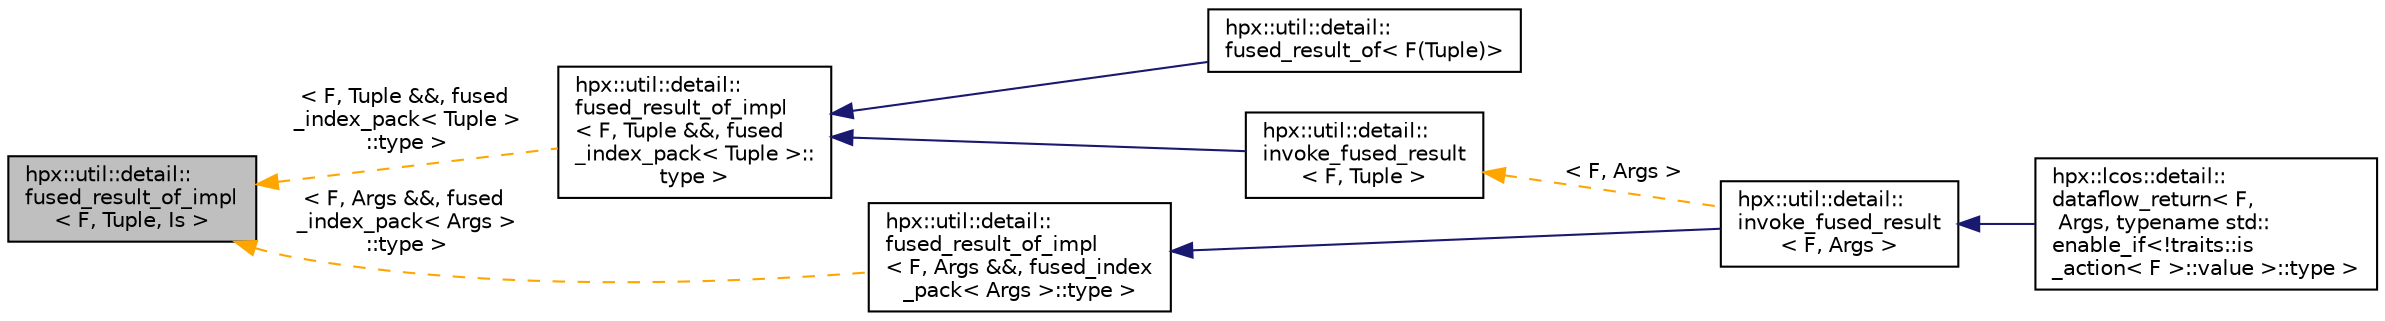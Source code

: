 digraph "hpx::util::detail::fused_result_of_impl&lt; F, Tuple, Is &gt;"
{
  edge [fontname="Helvetica",fontsize="10",labelfontname="Helvetica",labelfontsize="10"];
  node [fontname="Helvetica",fontsize="10",shape=record];
  rankdir="LR";
  Node0 [label="hpx::util::detail::\lfused_result_of_impl\l\< F, Tuple, Is \>",height=0.2,width=0.4,color="black", fillcolor="grey75", style="filled", fontcolor="black"];
  Node0 -> Node1 [dir="back",color="orange",fontsize="10",style="dashed",label=" \< F, Tuple &&, fused\l_index_pack\< Tuple \>\l::type \>" ,fontname="Helvetica"];
  Node1 [label="hpx::util::detail::\lfused_result_of_impl\l\< F, Tuple &&, fused\l_index_pack\< Tuple \>::\ltype \>",height=0.2,width=0.4,color="black", fillcolor="white", style="filled",URL="$d9/d10/structhpx_1_1util_1_1detail_1_1fused__result__of__impl.html"];
  Node1 -> Node2 [dir="back",color="midnightblue",fontsize="10",style="solid",fontname="Helvetica"];
  Node2 [label="hpx::util::detail::\lfused_result_of\< F(Tuple)\>",height=0.2,width=0.4,color="black", fillcolor="white", style="filled",URL="$d2/d84/structhpx_1_1util_1_1detail_1_1fused__result__of_3_01_f_07_tuple_08_4.html"];
  Node1 -> Node3 [dir="back",color="midnightblue",fontsize="10",style="solid",fontname="Helvetica"];
  Node3 [label="hpx::util::detail::\linvoke_fused_result\l\< F, Tuple \>",height=0.2,width=0.4,color="black", fillcolor="white", style="filled",URL="$de/d81/structhpx_1_1util_1_1detail_1_1invoke__fused__result.html"];
  Node3 -> Node4 [dir="back",color="orange",fontsize="10",style="dashed",label=" \< F, Args \>" ,fontname="Helvetica"];
  Node4 [label="hpx::util::detail::\linvoke_fused_result\l\< F, Args \>",height=0.2,width=0.4,color="black", fillcolor="white", style="filled",URL="$de/d81/structhpx_1_1util_1_1detail_1_1invoke__fused__result.html"];
  Node4 -> Node5 [dir="back",color="midnightblue",fontsize="10",style="solid",fontname="Helvetica"];
  Node5 [label="hpx::lcos::detail::\ldataflow_return\< F,\l Args, typename std::\lenable_if\<!traits::is\l_action\< F \>::value \>::type \>",height=0.2,width=0.4,color="black", fillcolor="white", style="filled",URL="$d5/d44/structhpx_1_1lcos_1_1detail_1_1dataflow__return_3_01_f_00_01_args_00_01typename_01std_1_1enable_a28495f7e1f441fb67f82e1866687f0c.html"];
  Node0 -> Node6 [dir="back",color="orange",fontsize="10",style="dashed",label=" \< F, Args &&, fused\l_index_pack\< Args \>\l::type \>" ,fontname="Helvetica"];
  Node6 [label="hpx::util::detail::\lfused_result_of_impl\l\< F, Args &&, fused_index\l_pack\< Args \>::type \>",height=0.2,width=0.4,color="black", fillcolor="white", style="filled",URL="$d9/d10/structhpx_1_1util_1_1detail_1_1fused__result__of__impl.html"];
  Node6 -> Node4 [dir="back",color="midnightblue",fontsize="10",style="solid",fontname="Helvetica"];
}
